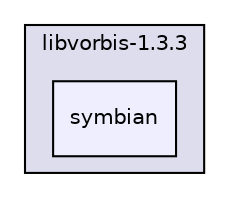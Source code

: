 digraph "vorbis/libvorbis-1.3.3/symbian" {
  compound=true
  node [ fontsize="10", fontname="Helvetica"];
  edge [ labelfontsize="10", labelfontname="Helvetica"];
  subgraph clusterdir_465e7e0d29f66b77a98aa16791989bef {
    graph [ bgcolor="#ddddee", pencolor="black", label="libvorbis-1.3.3" fontname="Helvetica", fontsize="10", URL="dir_465e7e0d29f66b77a98aa16791989bef.html"]
  dir_a08cd22eabc84b988b04df5833b606e3 [shape=box, label="symbian", style="filled", fillcolor="#eeeeff", pencolor="black", URL="dir_a08cd22eabc84b988b04df5833b606e3.html"];
  }
}
